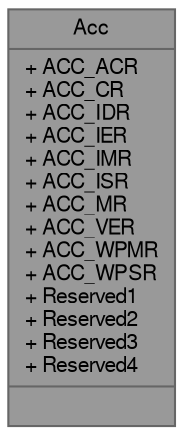 digraph "Acc"
{
 // LATEX_PDF_SIZE
  bgcolor="transparent";
  edge [fontname=FreeSans,fontsize=10,labelfontname=FreeSans,labelfontsize=10];
  node [fontname=FreeSans,fontsize=10,shape=box,height=0.2,width=0.4];
  Node1 [shape=record,label="{Acc\n|+ ACC_ACR\l+ ACC_CR\l+ ACC_IDR\l+ ACC_IER\l+ ACC_IMR\l+ ACC_ISR\l+ ACC_MR\l+ ACC_VER\l+ ACC_WPMR\l+ ACC_WPSR\l+ Reserved1\l+ Reserved2\l+ Reserved3\l+ Reserved4\l|}",height=0.2,width=0.4,color="gray40", fillcolor="grey60", style="filled", fontcolor="black",tooltip="Acc hardware registers."];
}
